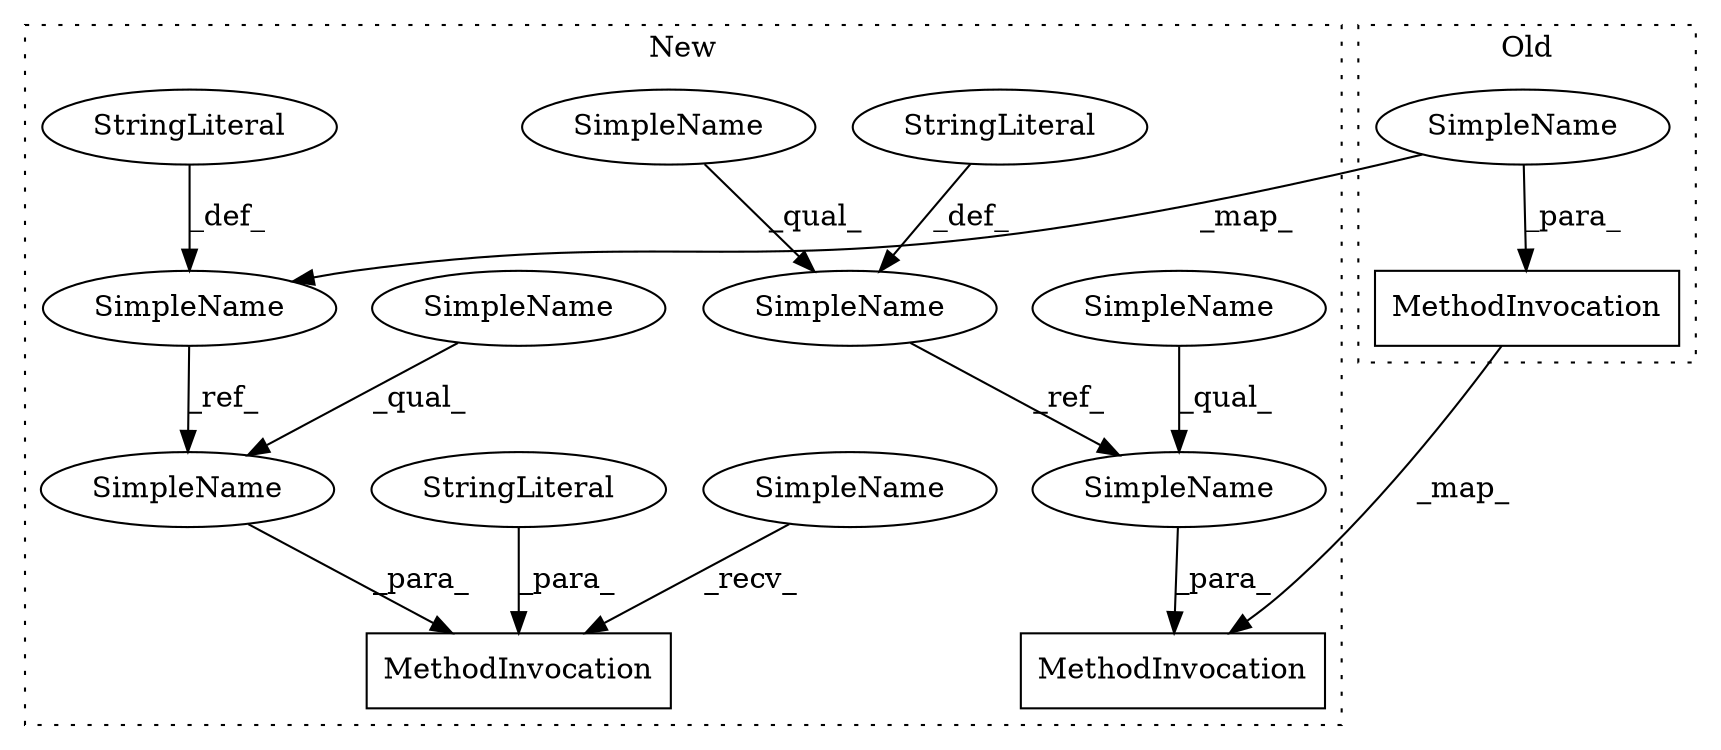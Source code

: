 digraph G {
subgraph cluster0 {
1 [label="MethodInvocation" a="32" s="21196,21267" l="6,1" shape="box"];
8 [label="SimpleName" a="42" s="21241" l="26" shape="ellipse"];
label = "Old";
style="dotted";
}
subgraph cluster1 {
2 [label="MethodInvocation" a="32" s="21445,21522" l="6,1" shape="box"];
3 [label="MethodInvocation" a="32" s="21357,21423" l="6,1" shape="box"];
4 [label="SimpleName" a="42" s="21102" l="21" shape="ellipse"];
5 [label="SimpleName" a="42" s="21438" l="6" shape="ellipse"];
6 [label="SimpleName" a="42" s="21496" l="26" shape="ellipse"];
7 [label="SimpleName" a="42" s="21102" l="7" shape="ellipse"];
9 [label="SimpleName" a="42" s="21496" l="7" shape="ellipse"];
10 [label="SimpleName" a="42" s="21177" l="26" shape="ellipse"];
11 [label="SimpleName" a="42" s="21402" l="7" shape="ellipse"];
12 [label="SimpleName" a="42" s="21402" l="21" shape="ellipse"];
13 [label="StringLiteral" a="45" s="21126" l="37" shape="ellipse"];
14 [label="StringLiteral" a="45" s="21206" l="43" shape="ellipse"];
15 [label="StringLiteral" a="45" s="21451" l="43" shape="ellipse"];
label = "New";
style="dotted";
}
1 -> 3 [label="_map_"];
4 -> 12 [label="_ref_"];
5 -> 2 [label="_recv_"];
6 -> 2 [label="_para_"];
7 -> 4 [label="_qual_"];
8 -> 1 [label="_para_"];
8 -> 10 [label="_map_"];
9 -> 6 [label="_qual_"];
10 -> 6 [label="_ref_"];
11 -> 12 [label="_qual_"];
12 -> 3 [label="_para_"];
13 -> 4 [label="_def_"];
14 -> 10 [label="_def_"];
15 -> 2 [label="_para_"];
}